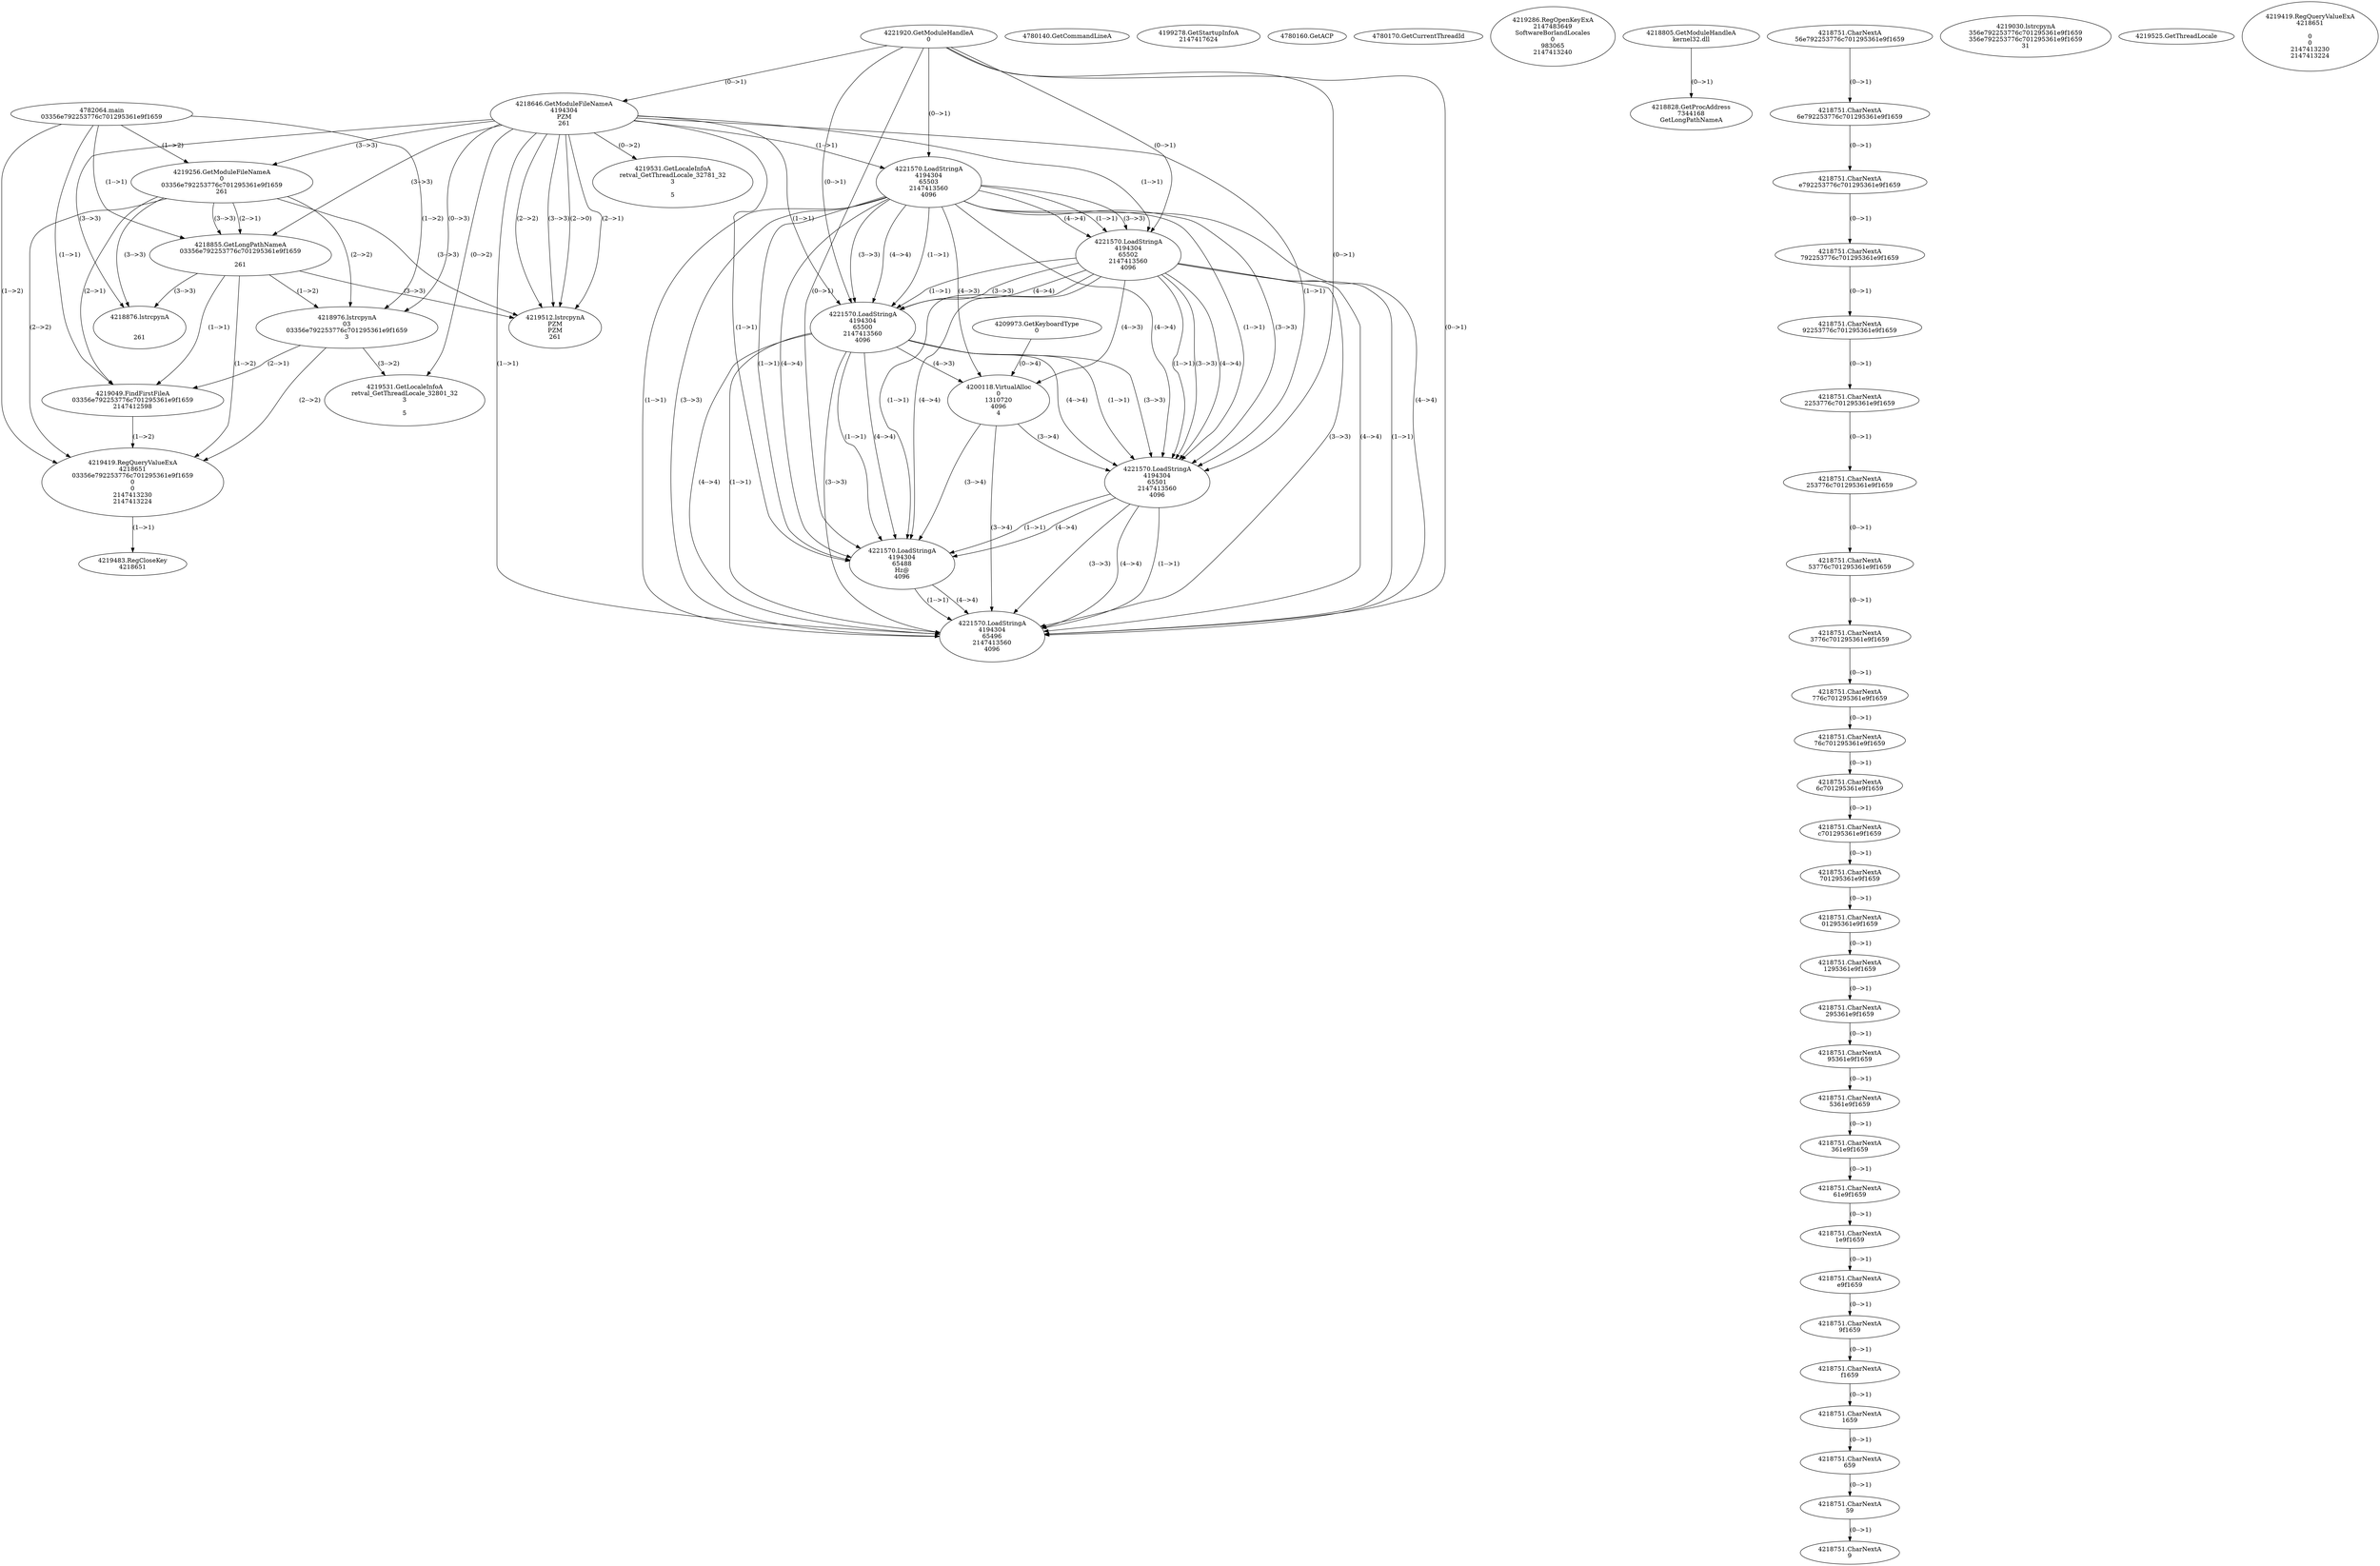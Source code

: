// Global SCDG with merge call
digraph {
	0 [label="4782064.main
03356e792253776c701295361e9f1659"]
	1 [label="4221920.GetModuleHandleA
0"]
	2 [label="4209973.GetKeyboardType
0"]
	3 [label="4780140.GetCommandLineA
"]
	4 [label="4199278.GetStartupInfoA
2147417624"]
	5 [label="4780160.GetACP
"]
	6 [label="4780170.GetCurrentThreadId
"]
	7 [label="4218646.GetModuleFileNameA
4194304
PZM
261"]
	1 -> 7 [label="(0-->1)"]
	8 [label="4219256.GetModuleFileNameA
0
03356e792253776c701295361e9f1659
261"]
	0 -> 8 [label="(1-->2)"]
	7 -> 8 [label="(3-->3)"]
	9 [label="4219286.RegOpenKeyExA
2147483649
Software\Borland\Locales
0
983065
2147413240"]
	10 [label="4218805.GetModuleHandleA
kernel32.dll"]
	11 [label="4218828.GetProcAddress
7344168
GetLongPathNameA"]
	10 -> 11 [label="(0-->1)"]
	12 [label="4218855.GetLongPathNameA
03356e792253776c701295361e9f1659

261"]
	0 -> 12 [label="(1-->1)"]
	8 -> 12 [label="(2-->1)"]
	7 -> 12 [label="(3-->3)"]
	8 -> 12 [label="(3-->3)"]
	13 [label="4218976.lstrcpynA
03
03356e792253776c701295361e9f1659
3"]
	0 -> 13 [label="(1-->2)"]
	8 -> 13 [label="(2-->2)"]
	12 -> 13 [label="(1-->2)"]
	7 -> 13 [label="(0-->3)"]
	14 [label="4218751.CharNextA
56e792253776c701295361e9f1659"]
	15 [label="4218751.CharNextA
6e792253776c701295361e9f1659"]
	14 -> 15 [label="(0-->1)"]
	16 [label="4218751.CharNextA
e792253776c701295361e9f1659"]
	15 -> 16 [label="(0-->1)"]
	17 [label="4218751.CharNextA
792253776c701295361e9f1659"]
	16 -> 17 [label="(0-->1)"]
	18 [label="4218751.CharNextA
92253776c701295361e9f1659"]
	17 -> 18 [label="(0-->1)"]
	19 [label="4218751.CharNextA
2253776c701295361e9f1659"]
	18 -> 19 [label="(0-->1)"]
	20 [label="4218751.CharNextA
253776c701295361e9f1659"]
	19 -> 20 [label="(0-->1)"]
	21 [label="4218751.CharNextA
53776c701295361e9f1659"]
	20 -> 21 [label="(0-->1)"]
	22 [label="4218751.CharNextA
3776c701295361e9f1659"]
	21 -> 22 [label="(0-->1)"]
	23 [label="4218751.CharNextA
776c701295361e9f1659"]
	22 -> 23 [label="(0-->1)"]
	24 [label="4218751.CharNextA
76c701295361e9f1659"]
	23 -> 24 [label="(0-->1)"]
	25 [label="4218751.CharNextA
6c701295361e9f1659"]
	24 -> 25 [label="(0-->1)"]
	26 [label="4218751.CharNextA
c701295361e9f1659"]
	25 -> 26 [label="(0-->1)"]
	27 [label="4218751.CharNextA
701295361e9f1659"]
	26 -> 27 [label="(0-->1)"]
	28 [label="4218751.CharNextA
01295361e9f1659"]
	27 -> 28 [label="(0-->1)"]
	29 [label="4218751.CharNextA
1295361e9f1659"]
	28 -> 29 [label="(0-->1)"]
	30 [label="4218751.CharNextA
295361e9f1659"]
	29 -> 30 [label="(0-->1)"]
	31 [label="4218751.CharNextA
95361e9f1659"]
	30 -> 31 [label="(0-->1)"]
	32 [label="4218751.CharNextA
5361e9f1659"]
	31 -> 32 [label="(0-->1)"]
	33 [label="4218751.CharNextA
361e9f1659"]
	32 -> 33 [label="(0-->1)"]
	34 [label="4218751.CharNextA
61e9f1659"]
	33 -> 34 [label="(0-->1)"]
	35 [label="4218751.CharNextA
1e9f1659"]
	34 -> 35 [label="(0-->1)"]
	36 [label="4218751.CharNextA
e9f1659"]
	35 -> 36 [label="(0-->1)"]
	37 [label="4218751.CharNextA
9f1659"]
	36 -> 37 [label="(0-->1)"]
	38 [label="4218751.CharNextA
f1659"]
	37 -> 38 [label="(0-->1)"]
	39 [label="4218751.CharNextA
1659"]
	38 -> 39 [label="(0-->1)"]
	40 [label="4218751.CharNextA
659"]
	39 -> 40 [label="(0-->1)"]
	41 [label="4218751.CharNextA
59"]
	40 -> 41 [label="(0-->1)"]
	42 [label="4218751.CharNextA
9"]
	41 -> 42 [label="(0-->1)"]
	43 [label="4219030.lstrcpynA
356e792253776c701295361e9f1659
356e792253776c701295361e9f1659
31"]
	44 [label="4219049.FindFirstFileA
03356e792253776c701295361e9f1659
2147412598"]
	0 -> 44 [label="(1-->1)"]
	8 -> 44 [label="(2-->1)"]
	12 -> 44 [label="(1-->1)"]
	13 -> 44 [label="(2-->1)"]
	45 [label="4219419.RegQueryValueExA
4218651
03356e792253776c701295361e9f1659
0
0
2147413230
2147413224"]
	0 -> 45 [label="(1-->2)"]
	8 -> 45 [label="(2-->2)"]
	12 -> 45 [label="(1-->2)"]
	13 -> 45 [label="(2-->2)"]
	44 -> 45 [label="(1-->2)"]
	46 [label="4219483.RegCloseKey
4218651"]
	45 -> 46 [label="(1-->1)"]
	47 [label="4219512.lstrcpynA
PZM
PZM
261"]
	7 -> 47 [label="(2-->1)"]
	7 -> 47 [label="(2-->2)"]
	7 -> 47 [label="(3-->3)"]
	8 -> 47 [label="(3-->3)"]
	12 -> 47 [label="(3-->3)"]
	7 -> 47 [label="(2-->0)"]
	48 [label="4219525.GetThreadLocale
"]
	49 [label="4219531.GetLocaleInfoA
retval_GetThreadLocale_32801_32
3

5"]
	7 -> 49 [label="(0-->2)"]
	13 -> 49 [label="(3-->2)"]
	50 [label="4221570.LoadStringA
4194304
65503
2147413560
4096"]
	1 -> 50 [label="(0-->1)"]
	7 -> 50 [label="(1-->1)"]
	51 [label="4221570.LoadStringA
4194304
65502
2147413560
4096"]
	1 -> 51 [label="(0-->1)"]
	7 -> 51 [label="(1-->1)"]
	50 -> 51 [label="(1-->1)"]
	50 -> 51 [label="(3-->3)"]
	50 -> 51 [label="(4-->4)"]
	52 [label="4221570.LoadStringA
4194304
65500
2147413560
4096"]
	1 -> 52 [label="(0-->1)"]
	7 -> 52 [label="(1-->1)"]
	50 -> 52 [label="(1-->1)"]
	51 -> 52 [label="(1-->1)"]
	50 -> 52 [label="(3-->3)"]
	51 -> 52 [label="(3-->3)"]
	50 -> 52 [label="(4-->4)"]
	51 -> 52 [label="(4-->4)"]
	53 [label="4200118.VirtualAlloc
0
1310720
4096
4"]
	50 -> 53 [label="(4-->3)"]
	51 -> 53 [label="(4-->3)"]
	52 -> 53 [label="(4-->3)"]
	2 -> 53 [label="(0-->4)"]
	54 [label="4221570.LoadStringA
4194304
65501
2147413560
4096"]
	1 -> 54 [label="(0-->1)"]
	7 -> 54 [label="(1-->1)"]
	50 -> 54 [label="(1-->1)"]
	51 -> 54 [label="(1-->1)"]
	52 -> 54 [label="(1-->1)"]
	50 -> 54 [label="(3-->3)"]
	51 -> 54 [label="(3-->3)"]
	52 -> 54 [label="(3-->3)"]
	50 -> 54 [label="(4-->4)"]
	51 -> 54 [label="(4-->4)"]
	52 -> 54 [label="(4-->4)"]
	53 -> 54 [label="(3-->4)"]
	55 [label="4221570.LoadStringA
4194304
65488
Hz@
4096"]
	1 -> 55 [label="(0-->1)"]
	7 -> 55 [label="(1-->1)"]
	50 -> 55 [label="(1-->1)"]
	51 -> 55 [label="(1-->1)"]
	52 -> 55 [label="(1-->1)"]
	54 -> 55 [label="(1-->1)"]
	50 -> 55 [label="(4-->4)"]
	51 -> 55 [label="(4-->4)"]
	52 -> 55 [label="(4-->4)"]
	53 -> 55 [label="(3-->4)"]
	54 -> 55 [label="(4-->4)"]
	56 [label="4221570.LoadStringA
4194304
65496
2147413560
4096"]
	1 -> 56 [label="(0-->1)"]
	7 -> 56 [label="(1-->1)"]
	50 -> 56 [label="(1-->1)"]
	51 -> 56 [label="(1-->1)"]
	52 -> 56 [label="(1-->1)"]
	54 -> 56 [label="(1-->1)"]
	55 -> 56 [label="(1-->1)"]
	50 -> 56 [label="(3-->3)"]
	51 -> 56 [label="(3-->3)"]
	52 -> 56 [label="(3-->3)"]
	54 -> 56 [label="(3-->3)"]
	50 -> 56 [label="(4-->4)"]
	51 -> 56 [label="(4-->4)"]
	52 -> 56 [label="(4-->4)"]
	53 -> 56 [label="(3-->4)"]
	54 -> 56 [label="(4-->4)"]
	55 -> 56 [label="(4-->4)"]
	57 [label="4218876.lstrcpynA


261"]
	7 -> 57 [label="(3-->3)"]
	8 -> 57 [label="(3-->3)"]
	12 -> 57 [label="(3-->3)"]
	58 [label="4219419.RegQueryValueExA
4218651

0
0
2147413230
2147413224"]
	59 [label="4219531.GetLocaleInfoA
retval_GetThreadLocale_32781_32
3

5"]
	7 -> 59 [label="(0-->2)"]
}
